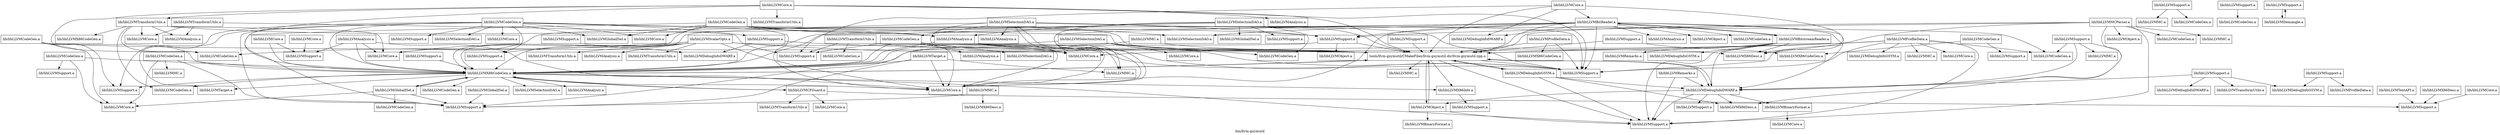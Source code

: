 digraph "bin/llvm-gsymutil" {
	label="bin/llvm-gsymutil";

	Node0x56204d175330 [shape=record,shape=record,label="{tools/llvm-gsymutil/CMakeFiles/llvm-gsymutil.dir/llvm-gsymutil.cpp.o}"];
	Node0x56204d175330 -> Node0x56204d176b28;
	Node0x56204d175330 -> Node0x56204d18c9c0;
	Node0x56204d175330 -> Node0x56204d176780;
	Node0x56204d175330 -> Node0x56204d188928;
	Node0x56204d175330 -> Node0x56204d1765e0;
	Node0x56204d175330 -> Node0x56204d184d08;
	Node0x56204d175330 -> Node0x56204d184348;
	Node0x56204d175330 -> Node0x56204d184e40;
	Node0x56204d176b28 [shape=record,shape=record,label="{lib/libLLVMX86CodeGen.a}"];
	Node0x56204d176b28 -> Node0x56204d175330;
	Node0x56204d176b28 -> Node0x56204d18c9c0;
	Node0x56204d176b28 -> Node0x56204d189b70;
	Node0x56204d176b28 -> Node0x56204d177278;
	Node0x56204d176b28 -> Node0x56204d184e40;
	Node0x56204d176b28 -> Node0x56204d177b00;
	Node0x56204d176b28 -> Node0x56204d17abc0;
	Node0x56204d176b28 -> Node0x56204d182fc8;
	Node0x56204d176b28 -> Node0x56204d182260;
	Node0x56204d176b28 -> Node0x56204d178ba8;
	Node0x56204d176b28 -> Node0x56204d18c680;
	Node0x56204d176b28 -> Node0x56204d1862f8;
	Node0x56204d18c9c0 [shape=record,shape=record,label="{lib/libLLVMX86Info.a}"];
	Node0x56204d18c9c0 -> Node0x56204d1751f8;
	Node0x56204d176780 [shape=record,shape=record,label="{lib/libLLVMDebugInfoDWARF.a}"];
	Node0x56204d176780 -> Node0x56204d175330;
	Node0x56204d176780 -> Node0x56204d1873a0;
	Node0x56204d176780 -> Node0x56204d17cde0;
	Node0x56204d176780 -> Node0x56204d184348;
	Node0x56204d176780 -> Node0x56204d184e40;
	Node0x56204d176780 -> Node0x56204d174698;
	Node0x56204d188928 [shape=record,shape=record,label="{lib/libLLVMSupport.a}"];
	Node0x56204d1765e0 [shape=record,shape=record,label="{lib/libLLVMDebugInfoGSYM.a}"];
	Node0x56204d1765e0 -> Node0x56204d175330;
	Node0x56204d1765e0 -> Node0x56204d1873a0;
	Node0x56204d1765e0 -> Node0x56204d176780;
	Node0x56204d1765e0 -> Node0x56204d184e40;
	Node0x56204d184d08 [shape=record,shape=record,label="{lib/libLLVMMC.a}"];
	Node0x56204d184348 [shape=record,shape=record,label="{lib/libLLVMObject.a}"];
	Node0x56204d184348 -> Node0x56204d175330;
	Node0x56204d184348 -> Node0x56204d184e40;
	Node0x56204d184348 -> Node0x56204d1822c8;
	Node0x56204d184e40 [shape=record,shape=record,label="{lib/libLLVMSupport.a}"];
	Node0x56204d189b70 [shape=record,shape=record,label="{lib/libLLVMSupport.a}"];
	Node0x56204d177278 [shape=record,shape=record,label="{lib/libLLVMCodeGen.a}"];
	Node0x56204d177b00 [shape=record,shape=record,label="{lib/libLLVMTarget.a}"];
	Node0x56204d17abc0 [shape=record,shape=record,label="{lib/libLLVMGlobalISel.a}"];
	Node0x56204d17abc0 -> Node0x56204d176b28;
	Node0x56204d17abc0 -> Node0x56204d185800;
	Node0x56204d17abc0 -> Node0x56204d186228;
	Node0x56204d17abc0 -> Node0x56204d185a70;
	Node0x56204d182fc8 [shape=record,shape=record,label="{lib/libLLVMSelectionDAG.a}"];
	Node0x56204d182260 [shape=record,shape=record,label="{lib/libLLVMCodeGen.a}"];
	Node0x56204d178ba8 [shape=record,shape=record,label="{lib/libLLVMAnalysis.a}"];
	Node0x56204d18c680 [shape=record,shape=record,label="{lib/libLLVMCFGuard.a}"];
	Node0x56204d18c680 -> Node0x56204d176b28;
	Node0x56204d18c680 -> Node0x56204d1781e8;
	Node0x56204d18c680 -> Node0x56204d17cd10;
	Node0x56204d18c680 -> Node0x56204d1802b0;
	Node0x56204d1862f8 [shape=record,shape=record,label="{lib/libLLVMCore.a}"];
	Node0x56204d183850 [shape=record,shape=record,label="{lib/libLLVMX86Desc.a}"];
	Node0x56204d183850 -> Node0x56204d1781e8;
	Node0x56204d1781e8 [shape=record,shape=record,label="{lib/libLLVMSupport.a}"];
	Node0x56204d1751f8 [shape=record,shape=record,label="{lib/libLLVMSupport.a}"];
	Node0x56204d1873a0 [shape=record,shape=record,label="{lib/libLLVMX86Desc.a}"];
	Node0x56204d17cde0 [shape=record,shape=record,label="{lib/libLLVMSupport.a}"];
	Node0x56204d174698 [shape=record,shape=record,label="{lib/libLLVMBinaryFormat.a}"];
	Node0x56204d174698 -> Node0x56204d185f50;
	Node0x56204d1813c0 [shape=record,shape=record,label="{lib/libLLVMMC.a}"];
	Node0x56204d1813c0 -> Node0x56204d18aa10;
	Node0x56204d1813c0 -> Node0x56204d185800;
	Node0x56204d18aa10 [shape=record,shape=record,label="{lib/libLLVMX86Desc.a}"];
	Node0x56204d185800 [shape=record,shape=record,label="{lib/libLLVMSupport.a}"];
	Node0x56204d1822c8 [shape=record,shape=record,label="{lib/libLLVMBinaryFormat.a}"];
	Node0x56204d18b028 [shape=record,shape=record,label="{lib/libLLVMSupport.a}"];
	Node0x56204d18b028 -> Node0x56204d175330;
	Node0x56204d18b028 -> Node0x56204d176b28;
	Node0x56204d18b028 -> Node0x56204d183988;
	Node0x56204d183988 [shape=record,shape=record,label="{lib/libLLVMObject.a}"];
	Node0x56204d178b40 [shape=record,shape=record,label="{lib/libLLVMTarget.a}"];
	Node0x56204d178b40 -> Node0x56204d176b28;
	Node0x56204d178b40 -> Node0x56204d182058;
	Node0x56204d178b40 -> Node0x56204d185800;
	Node0x56204d178b40 -> Node0x56204d1862f8;
	Node0x56204d182058 [shape=record,shape=record,label="{lib/libLLVMMC.a}"];
	Node0x56204d186228 [shape=record,shape=record,label="{lib/libLLVMCodeGen.a}"];
	Node0x56204d185a70 [shape=record,shape=record,label="{lib/libLLVMCore.a}"];
	Node0x56204d18b4a0 [shape=record,shape=record,label="{lib/libLLVMGlobalISel.a}"];
	Node0x56204d18b4a0 -> Node0x56204d185800;
	Node0x56204d18caf8 [shape=record,shape=record,label="{lib/libLLVMSelectionDAG.a}"];
	Node0x56204d18caf8 -> Node0x56204d175330;
	Node0x56204d18caf8 -> Node0x56204d176b28;
	Node0x56204d18caf8 -> Node0x56204d188928;
	Node0x56204d18caf8 -> Node0x56204d17c218;
	Node0x56204d18caf8 -> Node0x56204d18df48;
	Node0x56204d18caf8 -> Node0x56204d186d20;
	Node0x56204d18caf8 -> Node0x56204d187d60;
	Node0x56204d18caf8 -> Node0x56204d1862f8;
	Node0x56204d17c218 [shape=record,shape=record,label="{lib/libLLVMGlobalISel.a}"];
	Node0x56204d18df48 [shape=record,shape=record,label="{lib/libLLVMSupport.a}"];
	Node0x56204d186d20 [shape=record,shape=record,label="{lib/libLLVMCodeGen.a}"];
	Node0x56204d187d60 [shape=record,shape=record,label="{lib/libLLVMAnalysis.a}"];
	Node0x56204d187d60 -> Node0x56204d175330;
	Node0x56204d187d60 -> Node0x56204d176b28;
	Node0x56204d187d60 -> Node0x56204d188928;
	Node0x56204d187d60 -> Node0x56204d17d870;
	Node0x56204d187d60 -> Node0x56204d1862f8;
	Node0x56204d1886b8 [shape=record,shape=record,label="{lib/libLLVMSelectionDAG.a}"];
	Node0x56204d1886b8 -> Node0x56204d176b28;
	Node0x56204d1886b8 -> Node0x56204d182058;
	Node0x56204d1886b8 -> Node0x56204d18b028;
	Node0x56204d1886b8 -> Node0x56204d182bb8;
	Node0x56204d1886b8 -> Node0x56204d17d870;
	Node0x56204d1886b8 -> Node0x56204d180520;
	Node0x56204d1886b8 -> Node0x56204d1778f8;
	Node0x56204d1886b8 -> Node0x56204d1862f8;
	Node0x56204d182bb8 [shape=record,shape=record,label="{lib/libLLVMCodeGen.a}"];
	Node0x56204d182bb8 -> Node0x56204d176b28;
	Node0x56204d182bb8 -> Node0x56204d18c618;
	Node0x56204d182bb8 -> Node0x56204d181aa8;
	Node0x56204d182bb8 -> Node0x56204d17d870;
	Node0x56204d182bb8 -> Node0x56204d175190;
	Node0x56204d182bb8 -> Node0x56204d1862f8;
	Node0x56204d17d870 [shape=record,shape=record,label="{lib/libLLVMCore.a}"];
	Node0x56204d180520 [shape=record,shape=record,label="{lib/libLLVMCodeGen.a}"];
	Node0x56204d1778f8 [shape=record,shape=record,label="{lib/libLLVMAnalysis.a}"];
	Node0x56204d1804b8 [shape=record,shape=record,label="{lib/libLLVMSupport.a}"];
	Node0x56204d1804b8 -> Node0x56204d175330;
	Node0x56204d1804b8 -> Node0x56204d178c78;
	Node0x56204d178c78 [shape=record,shape=record,label="{lib/libLLVMDebugInfoDWARF.a}"];
	Node0x56204d17f1a0 [shape=record,shape=record,label="{lib/libLLVMSelectionDAG.a}"];
	Node0x56204d17f1a0 -> Node0x56204d175330;
	Node0x56204d17f1a0 -> Node0x56204d176b28;
	Node0x56204d17f1a0 -> Node0x56204d188928;
	Node0x56204d17f1a0 -> Node0x56204d186d20;
	Node0x56204d17f1a0 -> Node0x56204d17f0d0;
	Node0x56204d17f0d0 [shape=record,shape=record,label="{lib/libLLVMCore.a}"];
	Node0x56204d18c618 [shape=record,shape=record,label="{lib/libLLVMSupport.a}"];
	Node0x56204d181aa8 [shape=record,shape=record,label="{lib/libLLVMSelectionDAG.a}"];
	Node0x56204d175190 [shape=record,shape=record,label="{lib/libLLVMAnalysis.a}"];
	Node0x56204d186498 [shape=record,shape=record,label="{lib/libLLVMCodeGen.a}"];
	Node0x56204d186498 -> Node0x56204d176b28;
	Node0x56204d186498 -> Node0x56204d1775b8;
	Node0x56204d186498 -> Node0x56204d185800;
	Node0x56204d186498 -> Node0x56204d185a70;
	Node0x56204d1775b8 [shape=record,shape=record,label="{lib/libLLVMMC.a}"];
	Node0x56204d18a188 [shape=record,shape=record,label="{lib/libLLVMSupport.a}"];
	Node0x56204d18a188 -> Node0x56204d187198;
	Node0x56204d18a188 -> Node0x56204d18ac18;
	Node0x56204d187198 [shape=record,shape=record,label="{lib/libLLVMMC.a}"];
	Node0x56204d18ac18 [shape=record,shape=record,label="{lib/libLLVMCodeGen.a}"];
	Node0x56204d189830 [shape=record,shape=record,label="{lib/libLLVMMC.a}"];
	Node0x56204d189830 -> Node0x56204d18b508;
	Node0x56204d189830 -> Node0x56204d185800;
	Node0x56204d18b508 [shape=record,shape=record,label="{lib/libLLVMX86Desc.a}"];
	Node0x56204d181be0 [shape=record,shape=record,label="{lib/libLLVMCodeGen.a}"];
	Node0x56204d181be0 -> Node0x56204d181428;
	Node0x56204d181be0 -> Node0x56204d177960;
	Node0x56204d181428 [shape=record,shape=record,label="{lib/libLLVMX86CodeGen.a}"];
	Node0x56204d177960 [shape=record,shape=record,label="{lib/libLLVMSupport.a}"];
	Node0x56204d180a68 [shape=record,shape=record,label="{lib/libLLVMSupport.a}"];
	Node0x56204d180a68 -> Node0x56204d176b28;
	Node0x56204d17e0f8 [shape=record,shape=record,label="{lib/libLLVMCodeGen.a}"];
	Node0x56204d17e0f8 -> Node0x56204d175330;
	Node0x56204d17e0f8 -> Node0x56204d176b28;
	Node0x56204d17e0f8 -> Node0x56204d189b70;
	Node0x56204d17e0f8 -> Node0x56204d185a70;
	Node0x56204d175740 [shape=record,shape=record,label="{lib/libLLVMSupport.a}"];
	Node0x56204d175740 -> Node0x56204d1873a0;
	Node0x56204d175740 -> Node0x56204d176780;
	Node0x56204d175740 -> Node0x56204d182468;
	Node0x56204d175740 -> Node0x56204d180520;
	Node0x56204d182468 [shape=record,shape=record,label="{lib/libLLVMMC.a}"];
	Node0x56204d179b80 [shape=record,shape=record,label="{lib/libLLVMCodeGen.a}"];
	Node0x56204d179b80 -> Node0x56204d176b28;
	Node0x56204d179b80 -> Node0x56204d17ffd8;
	Node0x56204d179b80 -> Node0x56204d185a70;
	Node0x56204d17ffd8 [shape=record,shape=record,label="{lib/libLLVMSupport.a}"];
	Node0x56204d17b928 [shape=record,shape=record,label="{lib/libLLVMSupport.a}"];
	Node0x56204d17b928 -> Node0x56204d175330;
	Node0x56204d17b928 -> Node0x56204d181428;
	Node0x56204d17b518 [shape=record,shape=record,label="{lib/libLLVMCodeGen.a}"];
	Node0x56204d17b518 -> Node0x56204d175330;
	Node0x56204d17b518 -> Node0x56204d176b28;
	Node0x56204d17b518 -> Node0x56204d189b70;
	Node0x56204d17b518 -> Node0x56204d17a130;
	Node0x56204d17b518 -> Node0x56204d185800;
	Node0x56204d17b518 -> Node0x56204d177b00;
	Node0x56204d17b518 -> Node0x56204d17a7b0;
	Node0x56204d17b518 -> Node0x56204d17b720;
	Node0x56204d17b518 -> Node0x56204d17cb70;
	Node0x56204d17b518 -> Node0x56204d1804b8;
	Node0x56204d17b518 -> Node0x56204d185ee8;
	Node0x56204d17b518 -> Node0x56204d187d60;
	Node0x56204d17b518 -> Node0x56204d182398;
	Node0x56204d17a130 [shape=record,shape=record,label="{lib/libLLVMSupport.a}"];
	Node0x56204d17a7b0 [shape=record,shape=record,label="{lib/libLLVMGlobalISel.a}"];
	Node0x56204d17b720 [shape=record,shape=record,label="{lib/libLLVMSupport.a}"];
	Node0x56204d17cb70 [shape=record,shape=record,label="{lib/libLLVMSelectionDAG.a}"];
	Node0x56204d185ee8 [shape=record,shape=record,label="{lib/libLLVMCore.a}"];
	Node0x56204d182398 [shape=record,shape=record,label="{lib/libLLVMCore.a}"];
	Node0x56204d18b090 [shape=record,shape=record,label="{lib/libLLVMSupport.a}"];
	Node0x56204d18b090 -> Node0x56204d18c138;
	Node0x56204d18c138 [shape=record,shape=record,label="{lib/libLLVMCodeGen.a}"];
	Node0x56204d18e1b8 [shape=record,shape=record,label="{lib/libLLVMCodeGen.a}"];
	Node0x56204d18e1b8 -> Node0x56204d175330;
	Node0x56204d18e1b8 -> Node0x56204d176b28;
	Node0x56204d18e1b8 -> Node0x56204d188928;
	Node0x56204d18e1b8 -> Node0x56204d185800;
	Node0x56204d18e1b8 -> Node0x56204d17a7b0;
	Node0x56204d18e1b8 -> Node0x56204d189eb0;
	Node0x56204d18e1b8 -> Node0x56204d185ee8;
	Node0x56204d18e1b8 -> Node0x56204d187d60;
	Node0x56204d18e1b8 -> Node0x56204d1862f8;
	Node0x56204d189eb0 [shape=record,shape=record,label="{lib/libLLVMSelectionDAG.a}"];
	Node0x56204d18b848 [shape=record,shape=record,label="{lib/libLLVMScalarOpts.a}"];
	Node0x56204d18b848 -> Node0x56204d175330;
	Node0x56204d18b848 -> Node0x56204d176b28;
	Node0x56204d18b848 -> Node0x56204d188928;
	Node0x56204d18b848 -> Node0x56204d177fe0;
	Node0x56204d18b848 -> Node0x56204d17b720;
	Node0x56204d18b848 -> Node0x56204d185b40;
	Node0x56204d18b848 -> Node0x56204d182c88;
	Node0x56204d18b848 -> Node0x56204d1761d0;
	Node0x56204d18b848 -> Node0x56204d178a70;
	Node0x56204d18b848 -> Node0x56204d1862f8;
	Node0x56204d177fe0 [shape=record,shape=record,label="{lib/libLLVMTransformUtils.a}"];
	Node0x56204d185b40 [shape=record,shape=record,label="{lib/libLLVMCore.a}"];
	Node0x56204d182c88 [shape=record,shape=record,label="{lib/libLLVMCodeGen.a}"];
	Node0x56204d1761d0 [shape=record,shape=record,label="{lib/libLLVMTransformUtils.a}"];
	Node0x56204d178a70 [shape=record,shape=record,label="{lib/libLLVMAnalysis.a}"];
	Node0x56204d183c60 [shape=record,shape=record,label="{lib/libLLVMTransformUtils.a}"];
	Node0x56204d183c60 -> Node0x56204d17cca8;
	Node0x56204d183c60 -> Node0x56204d18b028;
	Node0x56204d183c60 -> Node0x56204d182260;
	Node0x56204d183c60 -> Node0x56204d185b40;
	Node0x56204d183c60 -> Node0x56204d182c88;
	Node0x56204d183c60 -> Node0x56204d17a268;
	Node0x56204d183c60 -> Node0x56204d184f78;
	Node0x56204d17cca8 [shape=record,shape=record,label="{lib/libLLVMX86CodeGen.a}"];
	Node0x56204d17a268 [shape=record,shape=record,label="{lib/libLLVMAnalysis.a}"];
	Node0x56204d184f78 [shape=record,shape=record,label="{lib/libLLVMCore.a}"];
	Node0x56204d17b650 [shape=record,shape=record,label="{lib/libLLVMSupport.a}"];
	Node0x56204d17b650 -> Node0x56204d176780;
	Node0x56204d17b650 -> Node0x56204d17c1b0;
	Node0x56204d17b650 -> Node0x56204d17faf8;
	Node0x56204d17b650 -> Node0x56204d180930;
	Node0x56204d17c1b0 [shape=record,shape=record,label="{lib/libLLVMDebugInfoDWARF.a}"];
	Node0x56204d17faf8 [shape=record,shape=record,label="{lib/libLLVMDebugInfoGSYM.a}"];
	Node0x56204d180930 [shape=record,shape=record,label="{lib/libLLVMTransformUtils.a}"];
	Node0x56204d17c010 [shape=record,shape=record,label="{lib/libLLVMTransformUtils.a}"];
	Node0x56204d17c010 -> Node0x56204d18c618;
	Node0x56204d17c010 -> Node0x56204d17a268;
	Node0x56204d17c010 -> Node0x56204d184f78;
	Node0x56204d18a7a0 [shape=record,shape=record,label="{lib/libLLVMTransformUtils.a}"];
	Node0x56204d18a7a0 -> Node0x56204d18c618;
	Node0x56204d18a7a0 -> Node0x56204d17d870;
	Node0x56204d18a7a0 -> Node0x56204d18d8c8;
	Node0x56204d18a7a0 -> Node0x56204d1862f8;
	Node0x56204d18d8c8 [shape=record,shape=record,label="{lib/libLLVMCodeGen.a}"];
	Node0x56204d187200 [shape=record,shape=record,label="{lib/libLLVMAnalysis.a}"];
	Node0x56204d187200 -> Node0x56204d176b28;
	Node0x56204d187200 -> Node0x56204d18db38;
	Node0x56204d187200 -> Node0x56204d185b40;
	Node0x56204d187200 -> Node0x56204d1862f8;
	Node0x56204d18db38 [shape=record,shape=record,label="{lib/libLLVMSupport.a}"];
	Node0x56204d17c280 [shape=record,shape=record,label="{lib/libLLVMProfileData.a}"];
	Node0x56204d17c280 -> Node0x56204d175330;
	Node0x56204d17c280 -> Node0x56204d188928;
	Node0x56204d17c280 -> Node0x56204d176fa0;
	Node0x56204d17c280 -> Node0x56204d185180;
	Node0x56204d17c280 -> Node0x56204d184e40;
	Node0x56204d17c280 -> Node0x56204d17d870;
	Node0x56204d17c280 -> Node0x56204d180520;
	Node0x56204d17c280 -> Node0x56204d189420;
	Node0x56204d176fa0 [shape=record,shape=record,label="{lib/libLLVMDebugInfoGSYM.a}"];
	Node0x56204d185180 [shape=record,shape=record,label="{lib/libLLVMMC.a}"];
	Node0x56204d189420 [shape=record,shape=record,label="{lib/libLLVMCore.a}"];
	Node0x56204d175b50 [shape=record,shape=record,label="{lib/libLLVMSupport.a}"];
	Node0x56204d175b50 -> Node0x56204d18d790;
	Node0x56204d18d790 [shape=record,shape=record,label="{lib/libLLVMDemangle.a}"];
	Node0x56204d18d790 -> Node0x56204d175b50;
	Node0x56204d176308 [shape=record,shape=record,label="{lib/libLLVMProfileData.a}"];
	Node0x56204d176308 -> Node0x56204d175330;
	Node0x56204d176308 -> Node0x56204d181150;
	Node0x56204d176308 -> Node0x56204d188928;
	Node0x56204d181150 [shape=record,shape=record,label="{lib/libLLVMX86CodeGen.a}"];
	Node0x56204d17cd10 [shape=record,shape=record,label="{lib/libLLVMTransformUtils.a}"];
	Node0x56204d1802b0 [shape=record,shape=record,label="{lib/libLLVMCore.a}"];
	Node0x56204d18da00 [shape=record,shape=record,label="{lib/libLLVMMCParser.a}"];
	Node0x56204d18da00 -> Node0x56204d175330;
	Node0x56204d18da00 -> Node0x56204d18aa10;
	Node0x56204d18da00 -> Node0x56204d176780;
	Node0x56204d18da00 -> Node0x56204d180998;
	Node0x56204d18da00 -> Node0x56204d184b68;
	Node0x56204d18da00 -> Node0x56204d18b028;
	Node0x56204d18da00 -> Node0x56204d17b990;
	Node0x56204d18da00 -> Node0x56204d184e40;
	Node0x56204d180998 [shape=record,shape=record,label="{lib/libLLVMMC.a}"];
	Node0x56204d184b68 [shape=record,shape=record,label="{lib/libLLVMObject.a}"];
	Node0x56204d17b990 [shape=record,shape=record,label="{lib/libLLVMCodeGen.a}"];
	Node0x56204d176578 [shape=record,shape=record,label="{lib/libLLVMBitReader.a}"];
	Node0x56204d176578 -> Node0x56204d175330;
	Node0x56204d176578 -> Node0x56204d176b28;
	Node0x56204d176578 -> Node0x56204d18aa10;
	Node0x56204d176578 -> Node0x56204d176780;
	Node0x56204d176578 -> Node0x56204d188928;
	Node0x56204d176578 -> Node0x56204d17a818;
	Node0x56204d176578 -> Node0x56204d182058;
	Node0x56204d176578 -> Node0x56204d1820c0;
	Node0x56204d176578 -> Node0x56204d18b028;
	Node0x56204d176578 -> Node0x56204d189eb0;
	Node0x56204d176578 -> Node0x56204d185b40;
	Node0x56204d176578 -> Node0x56204d174ff0;
	Node0x56204d176578 -> Node0x56204d1764a8;
	Node0x56204d176578 -> Node0x56204d1862f8;
	Node0x56204d176578 -> Node0x56204d17a678;
	Node0x56204d17a818 [shape=record,shape=record,label="{lib/libLLVMDebugInfoDWARF.a}"];
	Node0x56204d1820c0 [shape=record,shape=record,label="{lib/libLLVMObject.a}"];
	Node0x56204d174ff0 [shape=record,shape=record,label="{lib/libLLVMCodeGen.a}"];
	Node0x56204d1764a8 [shape=record,shape=record,label="{lib/libLLVMAnalysis.a}"];
	Node0x56204d17a678 [shape=record,shape=record,label="{lib/libLLVMBitstreamReader.a}"];
	Node0x56204d17a678 -> Node0x56204d175330;
	Node0x56204d17a678 -> Node0x56204d18aa10;
	Node0x56204d17a678 -> Node0x56204d176780;
	Node0x56204d17a678 -> Node0x56204d17f6e8;
	Node0x56204d17a678 -> Node0x56204d184e40;
	Node0x56204d17a678 -> Node0x56204d176578;
	Node0x56204d17a678 -> Node0x56204d179430;
	Node0x56204d175058 [shape=record,shape=record,label="{lib/libLLVMCore.a}"];
	Node0x56204d175058 -> Node0x56204d1781e8;
	Node0x56204d17db48 [shape=record,shape=record,label="{lib/libLLVMCore.a}"];
	Node0x56204d17db48 -> Node0x56204d175330;
	Node0x56204d17db48 -> Node0x56204d176b28;
	Node0x56204d17db48 -> Node0x56204d188928;
	Node0x56204d17db48 -> Node0x56204d177d08;
	Node0x56204d17db48 -> Node0x56204d182c88;
	Node0x56204d17db48 -> Node0x56204d183c60;
	Node0x56204d17db48 -> Node0x56204d185ad8;
	Node0x56204d177d08 [shape=record,shape=record,label="{lib/libLLVMTransformUtils.a}"];
	Node0x56204d185ad8 [shape=record,shape=record,label="{lib/libLLVMAnalysis.a}"];
	Node0x56204d185d48 [shape=record,shape=record,label="{lib/libLLVMSupport.a}"];
	Node0x56204d185d48 -> Node0x56204d178c78;
	Node0x56204d1848f8 [shape=record,shape=record,label="{lib/libLLVMCore.a}"];
	Node0x56204d1848f8 -> Node0x56204d18db38;
	Node0x56204d17e298 [shape=record,shape=record,label="{lib/libLLVMSupport.a}"];
	Node0x56204d17e298 -> Node0x56204d17faf8;
	Node0x56204d17e298 -> Node0x56204d177418;
	Node0x56204d177418 [shape=record,shape=record,label="{lib/libLLVMProfileData.a}"];
	Node0x56204d180c08 [shape=record,shape=record,label="{lib/libLLVMCore.a}"];
	Node0x56204d180c08 -> Node0x56204d175330;
	Node0x56204d180c08 -> Node0x56204d188928;
	Node0x56204d180c08 -> Node0x56204d17a818;
	Node0x56204d180c08 -> Node0x56204d18c618;
	Node0x56204d180c08 -> Node0x56204d176578;
	Node0x56204d180318 [shape=record,shape=record,label="{lib/libLLVMSupport.a}"];
	Node0x56204d180318 -> Node0x56204d175330;
	Node0x56204d17c2e8 [shape=record,shape=record,label="{lib/libLLVMCore.a}"];
	Node0x56204d17c2e8 -> Node0x56204d176b28;
	Node0x56204d17c2e8 -> Node0x56204d18db38;
	Node0x56204d1757a8 [shape=record,shape=record,label="{lib/libLLVMRemarks.a}"];
	Node0x56204d1757a8 -> Node0x56204d176780;
	Node0x56204d1757a8 -> Node0x56204d184e40;
	Node0x56204d17f6e8 [shape=record,shape=record,label="{lib/libLLVMDebugInfoGSYM.a}"];
	Node0x56204d179430 [shape=record,shape=record,label="{lib/libLLVMRemarks.a}"];
	Node0x56204d179568 [shape=record,shape=record,label="{lib/libLLVMTextAPI.a}"];
	Node0x56204d179568 -> Node0x56204d1781e8;
	Node0x56204d185f50 [shape=record,shape=record,label="{lib/libLLVMCore.a}"];
}
